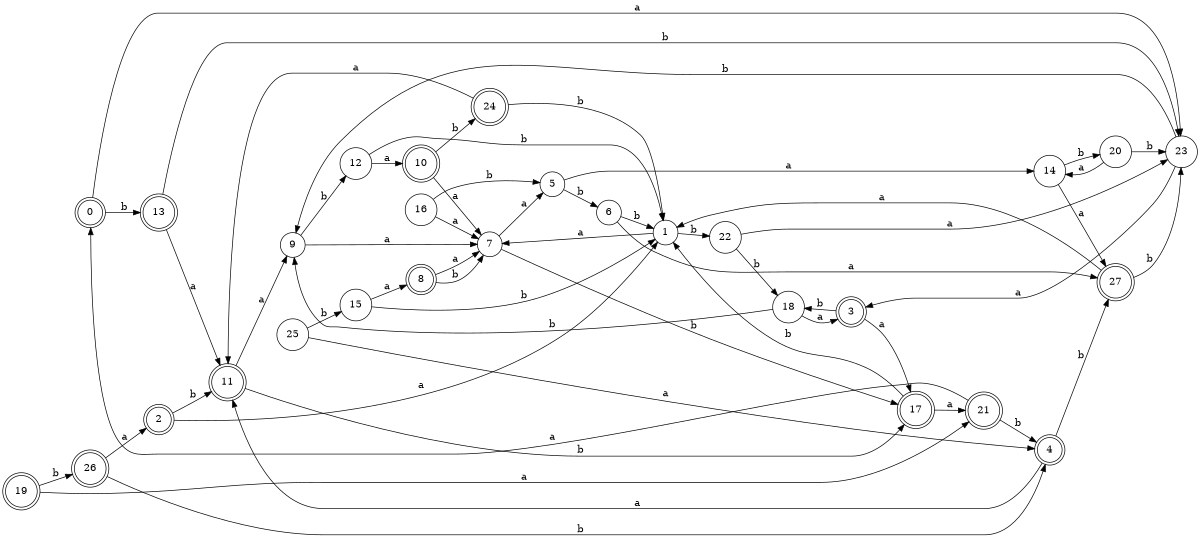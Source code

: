 digraph n23_3 {
__start0 [label="" shape="none"];

rankdir=LR;
size="8,5";

s0 [style="rounded,filled", color="black", fillcolor="white" shape="doublecircle", label="0"];
s1 [style="filled", color="black", fillcolor="white" shape="circle", label="1"];
s2 [style="rounded,filled", color="black", fillcolor="white" shape="doublecircle", label="2"];
s3 [style="rounded,filled", color="black", fillcolor="white" shape="doublecircle", label="3"];
s4 [style="rounded,filled", color="black", fillcolor="white" shape="doublecircle", label="4"];
s5 [style="filled", color="black", fillcolor="white" shape="circle", label="5"];
s6 [style="filled", color="black", fillcolor="white" shape="circle", label="6"];
s7 [style="filled", color="black", fillcolor="white" shape="circle", label="7"];
s8 [style="rounded,filled", color="black", fillcolor="white" shape="doublecircle", label="8"];
s9 [style="filled", color="black", fillcolor="white" shape="circle", label="9"];
s10 [style="rounded,filled", color="black", fillcolor="white" shape="doublecircle", label="10"];
s11 [style="rounded,filled", color="black", fillcolor="white" shape="doublecircle", label="11"];
s12 [style="filled", color="black", fillcolor="white" shape="circle", label="12"];
s13 [style="rounded,filled", color="black", fillcolor="white" shape="doublecircle", label="13"];
s14 [style="filled", color="black", fillcolor="white" shape="circle", label="14"];
s15 [style="filled", color="black", fillcolor="white" shape="circle", label="15"];
s16 [style="filled", color="black", fillcolor="white" shape="circle", label="16"];
s17 [style="rounded,filled", color="black", fillcolor="white" shape="doublecircle", label="17"];
s18 [style="filled", color="black", fillcolor="white" shape="circle", label="18"];
s19 [style="rounded,filled", color="black", fillcolor="white" shape="doublecircle", label="19"];
s20 [style="filled", color="black", fillcolor="white" shape="circle", label="20"];
s21 [style="rounded,filled", color="black", fillcolor="white" shape="doublecircle", label="21"];
s22 [style="filled", color="black", fillcolor="white" shape="circle", label="22"];
s23 [style="filled", color="black", fillcolor="white" shape="circle", label="23"];
s24 [style="rounded,filled", color="black", fillcolor="white" shape="doublecircle", label="24"];
s25 [style="filled", color="black", fillcolor="white" shape="circle", label="25"];
s26 [style="rounded,filled", color="black", fillcolor="white" shape="doublecircle", label="26"];
s27 [style="rounded,filled", color="black", fillcolor="white" shape="doublecircle", label="27"];
s0 -> s23 [label="a"];
s0 -> s13 [label="b"];
s1 -> s7 [label="a"];
s1 -> s22 [label="b"];
s2 -> s1 [label="a"];
s2 -> s11 [label="b"];
s3 -> s17 [label="a"];
s3 -> s18 [label="b"];
s4 -> s11 [label="a"];
s4 -> s27 [label="b"];
s5 -> s14 [label="a"];
s5 -> s6 [label="b"];
s6 -> s27 [label="a"];
s6 -> s1 [label="b"];
s7 -> s5 [label="a"];
s7 -> s17 [label="b"];
s8 -> s7 [label="a"];
s8 -> s7 [label="b"];
s9 -> s7 [label="a"];
s9 -> s12 [label="b"];
s10 -> s7 [label="a"];
s10 -> s24 [label="b"];
s11 -> s9 [label="a"];
s11 -> s17 [label="b"];
s12 -> s10 [label="a"];
s12 -> s1 [label="b"];
s13 -> s11 [label="a"];
s13 -> s23 [label="b"];
s14 -> s27 [label="a"];
s14 -> s20 [label="b"];
s15 -> s8 [label="a"];
s15 -> s1 [label="b"];
s16 -> s7 [label="a"];
s16 -> s5 [label="b"];
s17 -> s21 [label="a"];
s17 -> s1 [label="b"];
s18 -> s3 [label="a"];
s18 -> s9 [label="b"];
s19 -> s21 [label="a"];
s19 -> s26 [label="b"];
s20 -> s14 [label="a"];
s20 -> s23 [label="b"];
s21 -> s0 [label="a"];
s21 -> s4 [label="b"];
s22 -> s23 [label="a"];
s22 -> s18 [label="b"];
s23 -> s3 [label="a"];
s23 -> s9 [label="b"];
s24 -> s11 [label="a"];
s24 -> s1 [label="b"];
s25 -> s4 [label="a"];
s25 -> s15 [label="b"];
s26 -> s2 [label="a"];
s26 -> s4 [label="b"];
s27 -> s1 [label="a"];
s27 -> s23 [label="b"];

}